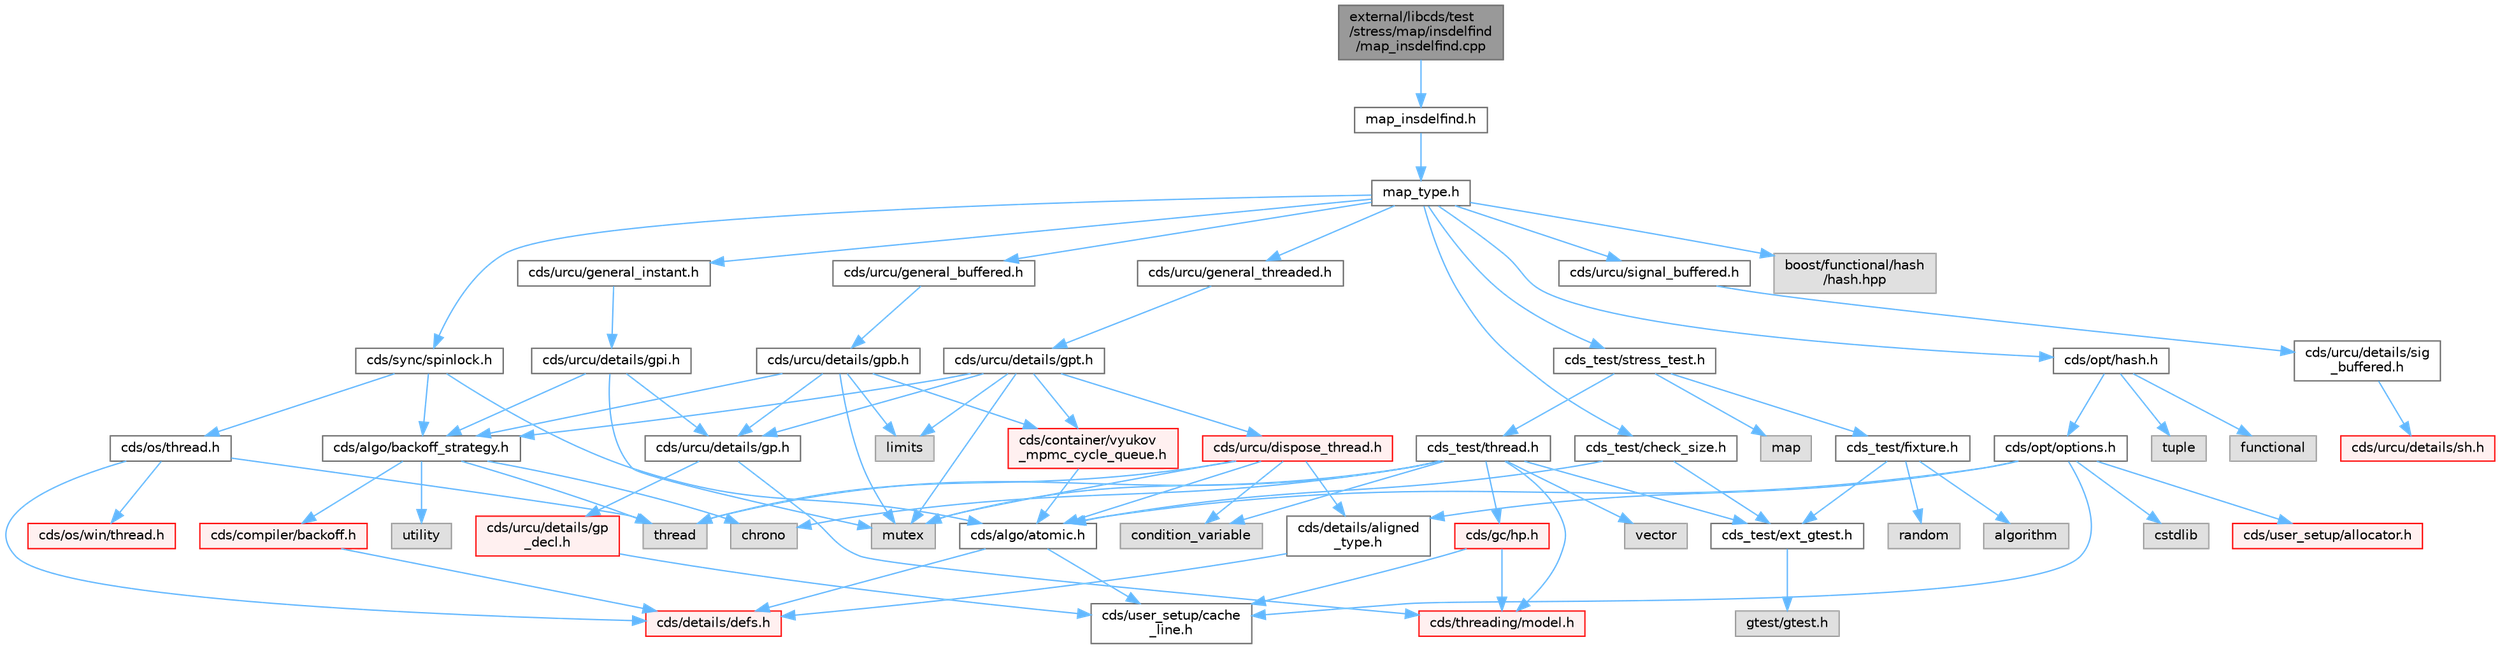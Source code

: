digraph "external/libcds/test/stress/map/insdelfind/map_insdelfind.cpp"
{
 // LATEX_PDF_SIZE
  bgcolor="transparent";
  edge [fontname=Helvetica,fontsize=10,labelfontname=Helvetica,labelfontsize=10];
  node [fontname=Helvetica,fontsize=10,shape=box,height=0.2,width=0.4];
  Node1 [id="Node000001",label="external/libcds/test\l/stress/map/insdelfind\l/map_insdelfind.cpp",height=0.2,width=0.4,color="gray40", fillcolor="grey60", style="filled", fontcolor="black",tooltip=" "];
  Node1 -> Node2 [id="edge1_Node000001_Node000002",color="steelblue1",style="solid",tooltip=" "];
  Node2 [id="Node000002",label="map_insdelfind.h",height=0.2,width=0.4,color="grey40", fillcolor="white", style="filled",URL="$map__insdelfind_8h.html",tooltip=" "];
  Node2 -> Node3 [id="edge2_Node000002_Node000003",color="steelblue1",style="solid",tooltip=" "];
  Node3 [id="Node000003",label="map_type.h",height=0.2,width=0.4,color="grey40", fillcolor="white", style="filled",URL="$map__type_8h.html",tooltip=" "];
  Node3 -> Node4 [id="edge3_Node000003_Node000004",color="steelblue1",style="solid",tooltip=" "];
  Node4 [id="Node000004",label="cds/urcu/general_instant.h",height=0.2,width=0.4,color="grey40", fillcolor="white", style="filled",URL="$general__instant_8h.html",tooltip=" "];
  Node4 -> Node5 [id="edge4_Node000004_Node000005",color="steelblue1",style="solid",tooltip=" "];
  Node5 [id="Node000005",label="cds/urcu/details/gpi.h",height=0.2,width=0.4,color="grey40", fillcolor="white", style="filled",URL="$gpi_8h.html",tooltip=" "];
  Node5 -> Node6 [id="edge5_Node000005_Node000006",color="steelblue1",style="solid",tooltip=" "];
  Node6 [id="Node000006",label="mutex",height=0.2,width=0.4,color="grey60", fillcolor="#E0E0E0", style="filled",tooltip=" "];
  Node5 -> Node7 [id="edge6_Node000005_Node000007",color="steelblue1",style="solid",tooltip=" "];
  Node7 [id="Node000007",label="cds/urcu/details/gp.h",height=0.2,width=0.4,color="grey40", fillcolor="white", style="filled",URL="$gp_8h.html",tooltip=" "];
  Node7 -> Node8 [id="edge7_Node000007_Node000008",color="steelblue1",style="solid",tooltip=" "];
  Node8 [id="Node000008",label="cds/urcu/details/gp\l_decl.h",height=0.2,width=0.4,color="red", fillcolor="#FFF0F0", style="filled",URL="$gp__decl_8h.html",tooltip=" "];
  Node8 -> Node24 [id="edge8_Node000008_Node000024",color="steelblue1",style="solid",tooltip=" "];
  Node24 [id="Node000024",label="cds/user_setup/cache\l_line.h",height=0.2,width=0.4,color="grey40", fillcolor="white", style="filled",URL="$cache__line_8h.html",tooltip="Cache-line size definition"];
  Node7 -> Node48 [id="edge9_Node000007_Node000048",color="steelblue1",style="solid",tooltip=" "];
  Node48 [id="Node000048",label="cds/threading/model.h",height=0.2,width=0.4,color="red", fillcolor="#FFF0F0", style="filled",URL="$model_8h.html",tooltip=" "];
  Node5 -> Node55 [id="edge10_Node000005_Node000055",color="steelblue1",style="solid",tooltip=" "];
  Node55 [id="Node000055",label="cds/algo/backoff_strategy.h",height=0.2,width=0.4,color="grey40", fillcolor="white", style="filled",URL="$backoff__strategy_8h.html",tooltip=" "];
  Node55 -> Node43 [id="edge11_Node000055_Node000043",color="steelblue1",style="solid",tooltip=" "];
  Node43 [id="Node000043",label="utility",height=0.2,width=0.4,color="grey60", fillcolor="#E0E0E0", style="filled",tooltip=" "];
  Node55 -> Node38 [id="edge12_Node000055_Node000038",color="steelblue1",style="solid",tooltip=" "];
  Node38 [id="Node000038",label="thread",height=0.2,width=0.4,color="grey60", fillcolor="#E0E0E0", style="filled",tooltip=" "];
  Node55 -> Node56 [id="edge13_Node000055_Node000056",color="steelblue1",style="solid",tooltip=" "];
  Node56 [id="Node000056",label="chrono",height=0.2,width=0.4,color="grey60", fillcolor="#E0E0E0", style="filled",tooltip=" "];
  Node55 -> Node57 [id="edge14_Node000055_Node000057",color="steelblue1",style="solid",tooltip=" "];
  Node57 [id="Node000057",label="cds/compiler/backoff.h",height=0.2,width=0.4,color="red", fillcolor="#FFF0F0", style="filled",URL="$backoff_8h.html",tooltip=" "];
  Node57 -> Node11 [id="edge15_Node000057_Node000011",color="steelblue1",style="solid",tooltip=" "];
  Node11 [id="Node000011",label="cds/details/defs.h",height=0.2,width=0.4,color="red", fillcolor="#FFF0F0", style="filled",URL="$details_2defs_8h.html",tooltip=" "];
  Node3 -> Node59 [id="edge16_Node000003_Node000059",color="steelblue1",style="solid",tooltip=" "];
  Node59 [id="Node000059",label="cds/urcu/general_buffered.h",height=0.2,width=0.4,color="grey40", fillcolor="white", style="filled",URL="$general__buffered_8h.html",tooltip=" "];
  Node59 -> Node60 [id="edge17_Node000059_Node000060",color="steelblue1",style="solid",tooltip=" "];
  Node60 [id="Node000060",label="cds/urcu/details/gpb.h",height=0.2,width=0.4,color="grey40", fillcolor="white", style="filled",URL="$gpb_8h.html",tooltip=" "];
  Node60 -> Node6 [id="edge18_Node000060_Node000006",color="steelblue1",style="solid",tooltip=" "];
  Node60 -> Node61 [id="edge19_Node000060_Node000061",color="steelblue1",style="solid",tooltip=" "];
  Node61 [id="Node000061",label="limits",height=0.2,width=0.4,color="grey60", fillcolor="#E0E0E0", style="filled",tooltip=" "];
  Node60 -> Node7 [id="edge20_Node000060_Node000007",color="steelblue1",style="solid",tooltip=" "];
  Node60 -> Node55 [id="edge21_Node000060_Node000055",color="steelblue1",style="solid",tooltip=" "];
  Node60 -> Node62 [id="edge22_Node000060_Node000062",color="steelblue1",style="solid",tooltip=" "];
  Node62 [id="Node000062",label="cds/container/vyukov\l_mpmc_cycle_queue.h",height=0.2,width=0.4,color="red", fillcolor="#FFF0F0", style="filled",URL="$container_2vyukov__mpmc__cycle__queue_8h.html",tooltip=" "];
  Node62 -> Node10 [id="edge23_Node000062_Node000010",color="steelblue1",style="solid",tooltip=" "];
  Node10 [id="Node000010",label="cds/algo/atomic.h",height=0.2,width=0.4,color="grey40", fillcolor="white", style="filled",URL="$external_2libcds_2cds_2algo_2atomic_8h.html",tooltip=" "];
  Node10 -> Node11 [id="edge24_Node000010_Node000011",color="steelblue1",style="solid",tooltip=" "];
  Node10 -> Node24 [id="edge25_Node000010_Node000024",color="steelblue1",style="solid",tooltip=" "];
  Node3 -> Node73 [id="edge26_Node000003_Node000073",color="steelblue1",style="solid",tooltip=" "];
  Node73 [id="Node000073",label="cds/urcu/general_threaded.h",height=0.2,width=0.4,color="grey40", fillcolor="white", style="filled",URL="$general__threaded_8h.html",tooltip=" "];
  Node73 -> Node74 [id="edge27_Node000073_Node000074",color="steelblue1",style="solid",tooltip=" "];
  Node74 [id="Node000074",label="cds/urcu/details/gpt.h",height=0.2,width=0.4,color="grey40", fillcolor="white", style="filled",URL="$gpt_8h.html",tooltip=" "];
  Node74 -> Node6 [id="edge28_Node000074_Node000006",color="steelblue1",style="solid",tooltip=" "];
  Node74 -> Node61 [id="edge29_Node000074_Node000061",color="steelblue1",style="solid",tooltip=" "];
  Node74 -> Node7 [id="edge30_Node000074_Node000007",color="steelblue1",style="solid",tooltip=" "];
  Node74 -> Node75 [id="edge31_Node000074_Node000075",color="steelblue1",style="solid",tooltip=" "];
  Node75 [id="Node000075",label="cds/urcu/dispose_thread.h",height=0.2,width=0.4,color="red", fillcolor="#FFF0F0", style="filled",URL="$dispose__thread_8h.html",tooltip=" "];
  Node75 -> Node38 [id="edge32_Node000075_Node000038",color="steelblue1",style="solid",tooltip=" "];
  Node75 -> Node6 [id="edge33_Node000075_Node000006",color="steelblue1",style="solid",tooltip=" "];
  Node75 -> Node76 [id="edge34_Node000075_Node000076",color="steelblue1",style="solid",tooltip=" "];
  Node76 [id="Node000076",label="condition_variable",height=0.2,width=0.4,color="grey60", fillcolor="#E0E0E0", style="filled",tooltip=" "];
  Node75 -> Node68 [id="edge35_Node000075_Node000068",color="steelblue1",style="solid",tooltip=" "];
  Node68 [id="Node000068",label="cds/details/aligned\l_type.h",height=0.2,width=0.4,color="grey40", fillcolor="white", style="filled",URL="$aligned__type_8h.html",tooltip=" "];
  Node68 -> Node11 [id="edge36_Node000068_Node000011",color="steelblue1",style="solid",tooltip=" "];
  Node75 -> Node10 [id="edge37_Node000075_Node000010",color="steelblue1",style="solid",tooltip=" "];
  Node74 -> Node55 [id="edge38_Node000074_Node000055",color="steelblue1",style="solid",tooltip=" "];
  Node74 -> Node62 [id="edge39_Node000074_Node000062",color="steelblue1",style="solid",tooltip=" "];
  Node3 -> Node77 [id="edge40_Node000003_Node000077",color="steelblue1",style="solid",tooltip=" "];
  Node77 [id="Node000077",label="cds/urcu/signal_buffered.h",height=0.2,width=0.4,color="grey40", fillcolor="white", style="filled",URL="$signal__buffered_8h.html",tooltip=" "];
  Node77 -> Node78 [id="edge41_Node000077_Node000078",color="steelblue1",style="solid",tooltip=" "];
  Node78 [id="Node000078",label="cds/urcu/details/sig\l_buffered.h",height=0.2,width=0.4,color="grey40", fillcolor="white", style="filled",URL="$sig__buffered_8h.html",tooltip=" "];
  Node78 -> Node79 [id="edge42_Node000078_Node000079",color="steelblue1",style="solid",tooltip=" "];
  Node79 [id="Node000079",label="cds/urcu/details/sh.h",height=0.2,width=0.4,color="red", fillcolor="#FFF0F0", style="filled",URL="$sh_8h.html",tooltip=" "];
  Node3 -> Node80 [id="edge43_Node000003_Node000080",color="steelblue1",style="solid",tooltip=" "];
  Node80 [id="Node000080",label="cds/sync/spinlock.h",height=0.2,width=0.4,color="grey40", fillcolor="white", style="filled",URL="$sync_2spinlock_8h.html",tooltip=" "];
  Node80 -> Node10 [id="edge44_Node000080_Node000010",color="steelblue1",style="solid",tooltip=" "];
  Node80 -> Node44 [id="edge45_Node000080_Node000044",color="steelblue1",style="solid",tooltip=" "];
  Node44 [id="Node000044",label="cds/os/thread.h",height=0.2,width=0.4,color="grey40", fillcolor="white", style="filled",URL="$cds_2os_2thread_8h.html",tooltip=" "];
  Node44 -> Node38 [id="edge46_Node000044_Node000038",color="steelblue1",style="solid",tooltip=" "];
  Node44 -> Node11 [id="edge47_Node000044_Node000011",color="steelblue1",style="solid",tooltip=" "];
  Node44 -> Node45 [id="edge48_Node000044_Node000045",color="steelblue1",style="solid",tooltip=" "];
  Node45 [id="Node000045",label="cds/os/win/thread.h",height=0.2,width=0.4,color="red", fillcolor="#FFF0F0", style="filled",URL="$cds_2os_2win_2thread_8h.html",tooltip=" "];
  Node80 -> Node55 [id="edge49_Node000080_Node000055",color="steelblue1",style="solid",tooltip=" "];
  Node3 -> Node81 [id="edge50_Node000003_Node000081",color="steelblue1",style="solid",tooltip=" "];
  Node81 [id="Node000081",label="cds/opt/hash.h",height=0.2,width=0.4,color="grey40", fillcolor="white", style="filled",URL="$external_2libcds_2cds_2opt_2hash_8h.html",tooltip=" "];
  Node81 -> Node82 [id="edge51_Node000081_Node000082",color="steelblue1",style="solid",tooltip=" "];
  Node82 [id="Node000082",label="tuple",height=0.2,width=0.4,color="grey60", fillcolor="#E0E0E0", style="filled",tooltip=" "];
  Node81 -> Node83 [id="edge52_Node000081_Node000083",color="steelblue1",style="solid",tooltip=" "];
  Node83 [id="Node000083",label="functional",height=0.2,width=0.4,color="grey60", fillcolor="#E0E0E0", style="filled",tooltip=" "];
  Node81 -> Node67 [id="edge53_Node000081_Node000067",color="steelblue1",style="solid",tooltip=" "];
  Node67 [id="Node000067",label="cds/opt/options.h",height=0.2,width=0.4,color="grey40", fillcolor="white", style="filled",URL="$opt_2options_8h.html",tooltip=" "];
  Node67 -> Node40 [id="edge54_Node000067_Node000040",color="steelblue1",style="solid",tooltip=" "];
  Node40 [id="Node000040",label="cstdlib",height=0.2,width=0.4,color="grey60", fillcolor="#E0E0E0", style="filled",tooltip=" "];
  Node67 -> Node68 [id="edge55_Node000067_Node000068",color="steelblue1",style="solid",tooltip=" "];
  Node67 -> Node28 [id="edge56_Node000067_Node000028",color="steelblue1",style="solid",tooltip=" "];
  Node28 [id="Node000028",label="cds/user_setup/allocator.h",height=0.2,width=0.4,color="red", fillcolor="#FFF0F0", style="filled",URL="$external_2libcds_2cds_2user__setup_2allocator_8h.html",tooltip="Default implementation of allocator classes."];
  Node67 -> Node24 [id="edge57_Node000067_Node000024",color="steelblue1",style="solid",tooltip=" "];
  Node67 -> Node10 [id="edge58_Node000067_Node000010",color="steelblue1",style="solid",tooltip=" "];
  Node3 -> Node84 [id="edge59_Node000003_Node000084",color="steelblue1",style="solid",tooltip=" "];
  Node84 [id="Node000084",label="boost/functional/hash\l/hash.hpp",height=0.2,width=0.4,color="grey60", fillcolor="#E0E0E0", style="filled",tooltip=" "];
  Node3 -> Node85 [id="edge60_Node000003_Node000085",color="steelblue1",style="solid",tooltip=" "];
  Node85 [id="Node000085",label="cds_test/stress_test.h",height=0.2,width=0.4,color="grey40", fillcolor="white", style="filled",URL="$stress__test_8h.html",tooltip=" "];
  Node85 -> Node86 [id="edge61_Node000085_Node000086",color="steelblue1",style="solid",tooltip=" "];
  Node86 [id="Node000086",label="map",height=0.2,width=0.4,color="grey60", fillcolor="#E0E0E0", style="filled",tooltip=" "];
  Node85 -> Node87 [id="edge62_Node000085_Node000087",color="steelblue1",style="solid",tooltip=" "];
  Node87 [id="Node000087",label="cds_test/fixture.h",height=0.2,width=0.4,color="grey40", fillcolor="white", style="filled",URL="$fixture_8h.html",tooltip=" "];
  Node87 -> Node88 [id="edge63_Node000087_Node000088",color="steelblue1",style="solid",tooltip=" "];
  Node88 [id="Node000088",label="cds_test/ext_gtest.h",height=0.2,width=0.4,color="grey40", fillcolor="white", style="filled",URL="$ext__gtest_8h.html",tooltip=" "];
  Node88 -> Node89 [id="edge64_Node000088_Node000089",color="steelblue1",style="solid",tooltip=" "];
  Node89 [id="Node000089",label="gtest/gtest.h",height=0.2,width=0.4,color="grey60", fillcolor="#E0E0E0", style="filled",tooltip=" "];
  Node87 -> Node90 [id="edge65_Node000087_Node000090",color="steelblue1",style="solid",tooltip=" "];
  Node90 [id="Node000090",label="algorithm",height=0.2,width=0.4,color="grey60", fillcolor="#E0E0E0", style="filled",tooltip=" "];
  Node87 -> Node91 [id="edge66_Node000087_Node000091",color="steelblue1",style="solid",tooltip=" "];
  Node91 [id="Node000091",label="random",height=0.2,width=0.4,color="grey60", fillcolor="#E0E0E0", style="filled",tooltip=" "];
  Node85 -> Node92 [id="edge67_Node000085_Node000092",color="steelblue1",style="solid",tooltip=" "];
  Node92 [id="Node000092",label="cds_test/thread.h",height=0.2,width=0.4,color="grey40", fillcolor="white", style="filled",URL="$test_2include_2cds__test_2thread_8h.html",tooltip=" "];
  Node92 -> Node88 [id="edge68_Node000092_Node000088",color="steelblue1",style="solid",tooltip=" "];
  Node92 -> Node93 [id="edge69_Node000092_Node000093",color="steelblue1",style="solid",tooltip=" "];
  Node93 [id="Node000093",label="vector",height=0.2,width=0.4,color="grey60", fillcolor="#E0E0E0", style="filled",tooltip=" "];
  Node92 -> Node38 [id="edge70_Node000092_Node000038",color="steelblue1",style="solid",tooltip=" "];
  Node92 -> Node76 [id="edge71_Node000092_Node000076",color="steelblue1",style="solid",tooltip=" "];
  Node92 -> Node6 [id="edge72_Node000092_Node000006",color="steelblue1",style="solid",tooltip=" "];
  Node92 -> Node56 [id="edge73_Node000092_Node000056",color="steelblue1",style="solid",tooltip=" "];
  Node92 -> Node48 [id="edge74_Node000092_Node000048",color="steelblue1",style="solid",tooltip=" "];
  Node92 -> Node94 [id="edge75_Node000092_Node000094",color="steelblue1",style="solid",tooltip=" "];
  Node94 [id="Node000094",label="cds/gc/hp.h",height=0.2,width=0.4,color="red", fillcolor="#FFF0F0", style="filled",URL="$hp_8h.html",tooltip=" "];
  Node94 -> Node48 [id="edge76_Node000094_Node000048",color="steelblue1",style="solid",tooltip=" "];
  Node94 -> Node24 [id="edge77_Node000094_Node000024",color="steelblue1",style="solid",tooltip=" "];
  Node3 -> Node96 [id="edge78_Node000003_Node000096",color="steelblue1",style="solid",tooltip=" "];
  Node96 [id="Node000096",label="cds_test/check_size.h",height=0.2,width=0.4,color="grey40", fillcolor="white", style="filled",URL="$check__size_8h.html",tooltip=" "];
  Node96 -> Node88 [id="edge79_Node000096_Node000088",color="steelblue1",style="solid",tooltip=" "];
  Node96 -> Node10 [id="edge80_Node000096_Node000010",color="steelblue1",style="solid",tooltip=" "];
}
